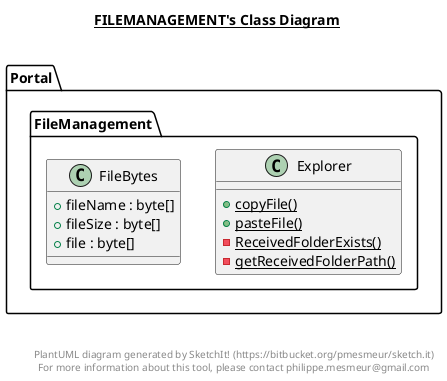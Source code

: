 @startuml

title __FILEMANAGEMENT's Class Diagram__\n

  package Portal.FileManagement {
    class Explorer {
        {static} + copyFile()
        {static} + pasteFile()
        {static} - ReceivedFolderExists()
        {static} - getReceivedFolderPath()
    }
  }
  

  package Portal.FileManagement {
    class FileBytes {
        + fileName : byte[]
        + fileSize : byte[]
        + file : byte[]
    }
  }
  



right footer


PlantUML diagram generated by SketchIt! (https://bitbucket.org/pmesmeur/sketch.it)
For more information about this tool, please contact philippe.mesmeur@gmail.com
endfooter

@enduml

